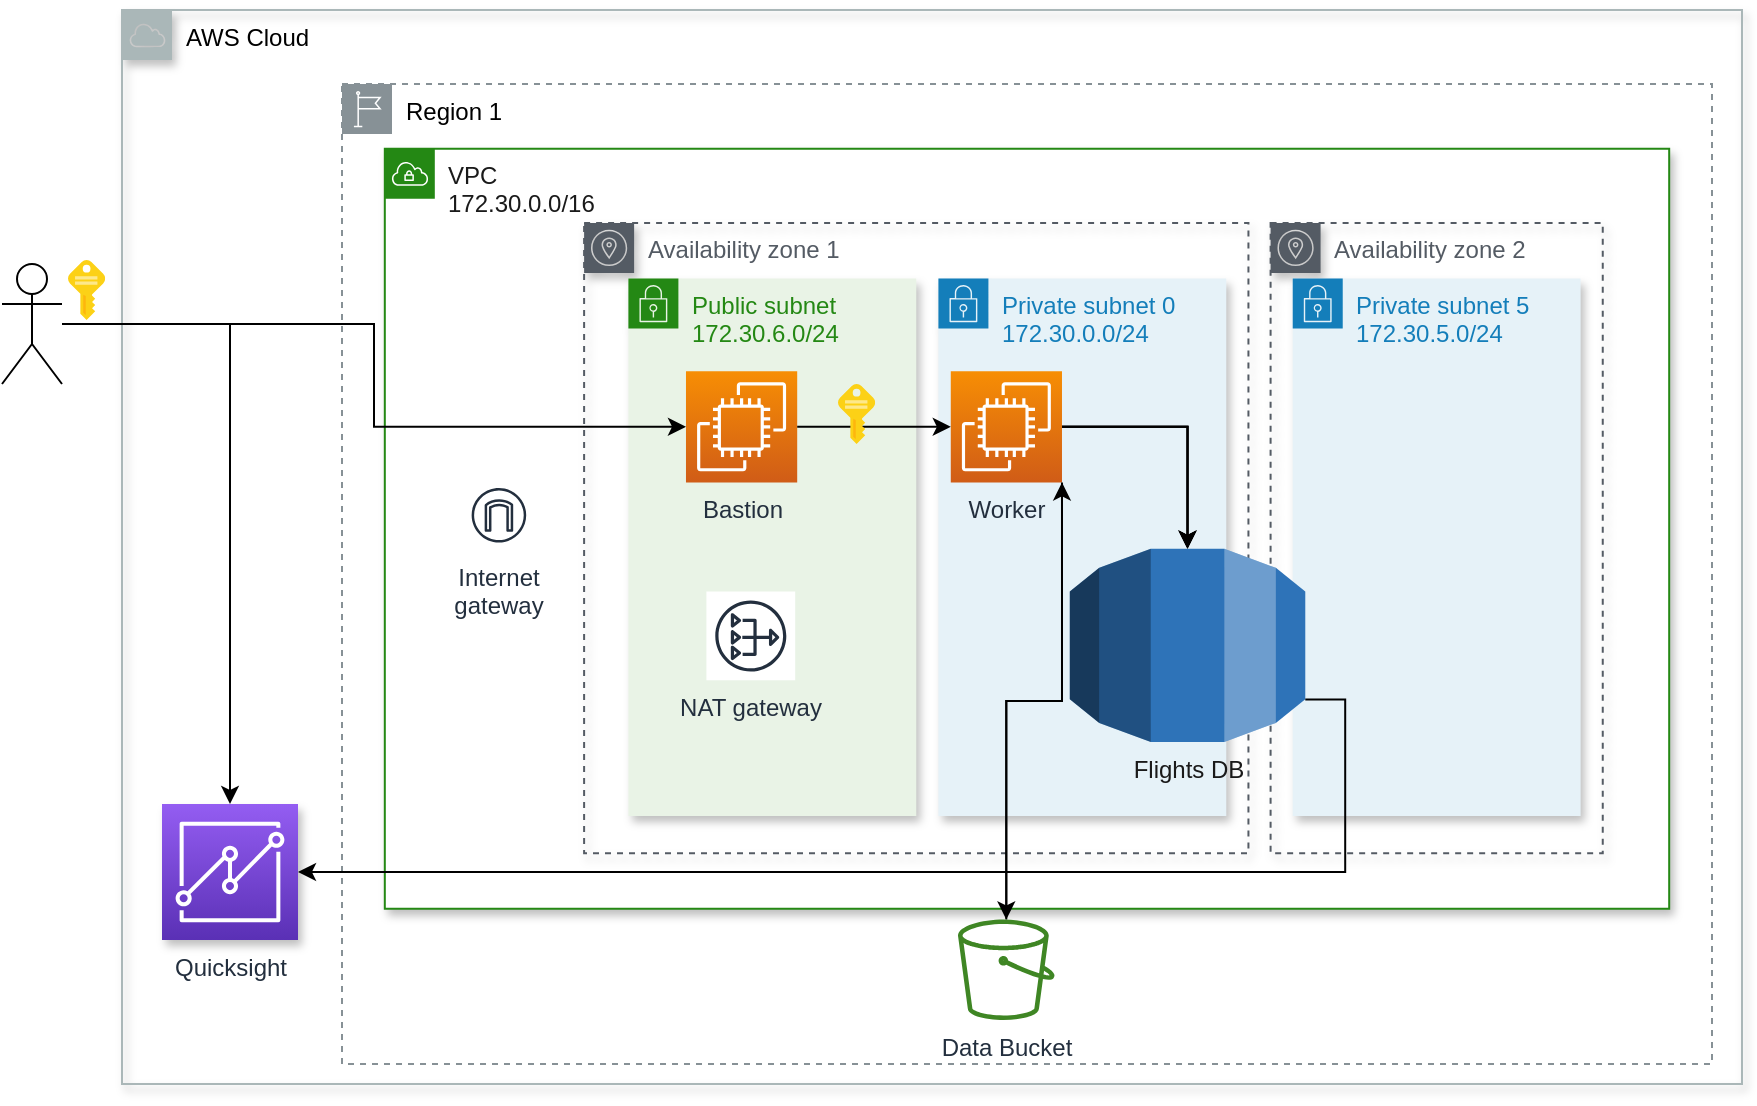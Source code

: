 <mxfile version="17.2.4" type="device" pages="2"><diagram id="jBRZ-w4oQYJ2oiS7Si7N" name="Arquitectura"><mxGraphModel dx="1030" dy="597" grid="1" gridSize="10" guides="1" tooltips="1" connect="1" arrows="1" fold="1" page="1" pageScale="1" pageWidth="827" pageHeight="1169" math="0" shadow="0"><root><mxCell id="0"/><mxCell id="1" parent="0"/><mxCell id="T9ACH9U5u6MyrkQV-5-f-17" value="AWS Cloud" style="sketch=0;outlineConnect=0;gradientColor=none;html=1;whiteSpace=wrap;fontSize=12;fontStyle=0;shape=mxgraph.aws4.group;grIcon=mxgraph.aws4.group_aws_cloud;strokeColor=#AAB7B8;fillColor=none;verticalAlign=top;align=left;spacingLeft=30;fontColor=#000000;dashed=0;shadow=1;" vertex="1" parent="1"><mxGeometry x="100" y="3" width="810" height="537" as="geometry"/></mxCell><mxCell id="T9ACH9U5u6MyrkQV-5-f-26" value="" style="group" vertex="1" connectable="0" parent="1"><mxGeometry x="210" y="40" width="685" height="510" as="geometry"/></mxCell><mxCell id="T9ACH9U5u6MyrkQV-5-f-10" value="Region 1" style="sketch=0;outlineConnect=0;gradientColor=none;html=1;whiteSpace=wrap;fontSize=12;fontStyle=0;shape=mxgraph.aws4.group;grIcon=mxgraph.aws4.group_region;strokeColor=#879196;fillColor=none;verticalAlign=top;align=left;spacingLeft=30;fontColor=#000000;dashed=1;shadow=0;" vertex="1" parent="T9ACH9U5u6MyrkQV-5-f-26"><mxGeometry width="685" height="490" as="geometry"/></mxCell><mxCell id="T9ACH9U5u6MyrkQV-5-f-11" value="" style="group" vertex="1" connectable="0" parent="T9ACH9U5u6MyrkQV-5-f-26"><mxGeometry x="21.406" y="32.4" width="642.188" height="380" as="geometry"/></mxCell><mxCell id="T9ACH9U5u6MyrkQV-5-f-1" value="VPC&amp;nbsp;&lt;br&gt;172.30.0.0/16" style="points=[[0,0],[0.25,0],[0.5,0],[0.75,0],[1,0],[1,0.25],[1,0.5],[1,0.75],[1,1],[0.75,1],[0.5,1],[0.25,1],[0,1],[0,0.75],[0,0.5],[0,0.25]];outlineConnect=0;gradientColor=none;html=1;whiteSpace=wrap;fontSize=12;fontStyle=0;container=0;pointerEvents=0;collapsible=0;recursiveResize=0;shape=mxgraph.aws4.group;grIcon=mxgraph.aws4.group_vpc;strokeColor=#248814;fillColor=default;verticalAlign=top;align=left;spacingLeft=30;fontColor=#1A1A1A;dashed=0;shadow=1;" vertex="1" parent="T9ACH9U5u6MyrkQV-5-f-11"><mxGeometry width="642.188" height="380" as="geometry"/></mxCell><mxCell id="T9ACH9U5u6MyrkQV-5-f-9" value="Availability zone 2" style="sketch=0;outlineConnect=0;gradientColor=none;html=1;whiteSpace=wrap;fontSize=12;fontStyle=0;shape=mxgraph.aws4.group;grIcon=mxgraph.aws4.group_availability_zone;strokeColor=#545B64;fillColor=none;verticalAlign=top;align=left;spacingLeft=30;fontColor=#545B64;dashed=1;shadow=1;" vertex="1" parent="T9ACH9U5u6MyrkQV-5-f-11"><mxGeometry x="442.888" y="37.073" width="166.083" height="315.122" as="geometry"/></mxCell><mxCell id="T9ACH9U5u6MyrkQV-5-f-8" value="Availability zone 1" style="sketch=0;outlineConnect=0;gradientColor=none;html=1;whiteSpace=wrap;fontSize=12;fontStyle=0;shape=mxgraph.aws4.group;grIcon=mxgraph.aws4.group_availability_zone;strokeColor=#545B64;fillColor=none;verticalAlign=top;align=left;spacingLeft=30;fontColor=#545B64;dashed=1;shadow=1;" vertex="1" parent="T9ACH9U5u6MyrkQV-5-f-11"><mxGeometry x="99.65" y="37.073" width="332.166" height="315.122" as="geometry"/></mxCell><mxCell id="T9ACH9U5u6MyrkQV-5-f-2" value="Public subnet&lt;br&gt;172.30.6.0/24" style="points=[[0,0],[0.25,0],[0.5,0],[0.75,0],[1,0],[1,0.25],[1,0.5],[1,0.75],[1,1],[0.75,1],[0.5,1],[0.25,1],[0,1],[0,0.75],[0,0.5],[0,0.25]];outlineConnect=0;gradientColor=none;html=1;whiteSpace=wrap;fontSize=12;fontStyle=0;container=1;pointerEvents=0;collapsible=0;recursiveResize=0;shape=mxgraph.aws4.group;grIcon=mxgraph.aws4.group_security_group;grStroke=0;strokeColor=#248814;fillColor=#E9F3E6;verticalAlign=top;align=left;spacingLeft=30;fontColor=#248814;shadow=1;perimeterSpacing=1;" vertex="1" parent="T9ACH9U5u6MyrkQV-5-f-11"><mxGeometry x="121.794" y="64.878" width="143.939" height="268.78" as="geometry"/></mxCell><mxCell id="T9ACH9U5u6MyrkQV-5-f-4" value="Bastion" style="sketch=0;points=[[0,0,0],[0.25,0,0],[0.5,0,0],[0.75,0,0],[1,0,0],[0,1,0],[0.25,1,0],[0.5,1,0],[0.75,1,0],[1,1,0],[0,0.25,0],[0,0.5,0],[0,0.75,0],[1,0.25,0],[1,0.5,0],[1,0.75,0]];outlineConnect=0;fontColor=#232F3E;gradientColor=#F78E04;gradientDirection=north;fillColor=#D05C17;strokeColor=#ffffff;dashed=0;verticalLabelPosition=bottom;verticalAlign=top;align=center;html=1;fontSize=12;fontStyle=0;aspect=fixed;shape=mxgraph.aws4.resourceIcon;resIcon=mxgraph.aws4.ec2;shadow=0;" vertex="1" parent="T9ACH9U5u6MyrkQV-5-f-2"><mxGeometry x="28.791" y="46.341" width="55.61" height="55.61" as="geometry"/></mxCell><mxCell id="T9ACH9U5u6MyrkQV-5-f-13" value="NAT gateway" style="sketch=0;outlineConnect=0;fontColor=#232F3E;gradientColor=none;strokeColor=#232F3E;fillColor=#ffffff;dashed=0;verticalLabelPosition=bottom;verticalAlign=top;align=center;html=1;fontSize=12;fontStyle=0;aspect=fixed;shape=mxgraph.aws4.resourceIcon;resIcon=mxgraph.aws4.nat_gateway;shadow=0;" vertex="1" parent="T9ACH9U5u6MyrkQV-5-f-2"><mxGeometry x="39" y="156.5" width="44.4" height="44.4" as="geometry"/></mxCell><mxCell id="T9ACH9U5u6MyrkQV-5-f-3" value="Internet&#10;gateway" style="sketch=0;outlineConnect=0;fontColor=#232F3E;gradientColor=none;strokeColor=#232F3E;fillColor=#ffffff;dashed=0;verticalLabelPosition=bottom;verticalAlign=top;align=center;html=1;fontSize=12;fontStyle=0;aspect=fixed;shape=mxgraph.aws4.resourceIcon;resIcon=mxgraph.aws4.internet_gateway;shadow=0;" vertex="1" parent="T9ACH9U5u6MyrkQV-5-f-11"><mxGeometry x="40" y="166.15" width="34.11" height="34.11" as="geometry"/></mxCell><mxCell id="T9ACH9U5u6MyrkQV-5-f-5" value="Private subnet 0&lt;br&gt;172.30.0.0/24" style="points=[[0,0],[0.25,0],[0.5,0],[0.75,0],[1,0],[1,0.25],[1,0.5],[1,0.75],[1,1],[0.75,1],[0.5,1],[0.25,1],[0,1],[0,0.75],[0,0.5],[0,0.25]];outlineConnect=0;gradientColor=none;html=1;whiteSpace=wrap;fontSize=12;fontStyle=0;container=1;pointerEvents=0;collapsible=0;recursiveResize=0;shape=mxgraph.aws4.group;grIcon=mxgraph.aws4.group_security_group;grStroke=0;strokeColor=#147EBA;fillColor=#E6F2F8;verticalAlign=top;align=left;spacingLeft=30;fontColor=#147EBA;dashed=0;shadow=1;" vertex="1" parent="T9ACH9U5u6MyrkQV-5-f-11"><mxGeometry x="276.805" y="64.878" width="143.939" height="268.78" as="geometry"/></mxCell><mxCell id="T9ACH9U5u6MyrkQV-5-f-6" value="Private subnet 5&lt;br&gt;172.30.5.0/24" style="points=[[0,0],[0.25,0],[0.5,0],[0.75,0],[1,0],[1,0.25],[1,0.5],[1,0.75],[1,1],[0.75,1],[0.5,1],[0.25,1],[0,1],[0,0.75],[0,0.5],[0,0.25]];outlineConnect=0;gradientColor=none;html=1;whiteSpace=wrap;fontSize=12;fontStyle=0;container=1;pointerEvents=0;collapsible=0;recursiveResize=0;shape=mxgraph.aws4.group;grIcon=mxgraph.aws4.group_security_group;grStroke=0;strokeColor=#147EBA;fillColor=#E6F2F8;verticalAlign=top;align=left;spacingLeft=30;fontColor=#147EBA;dashed=0;shadow=1;" vertex="1" parent="T9ACH9U5u6MyrkQV-5-f-11"><mxGeometry x="453.96" y="64.878" width="143.939" height="268.78" as="geometry"/></mxCell><mxCell id="T9ACH9U5u6MyrkQV-5-f-24" style="edgeStyle=orthogonalEdgeStyle;rounded=0;orthogonalLoop=1;jettySize=auto;html=1;entryX=0.5;entryY=0;entryDx=0;entryDy=0;entryPerimeter=0;fontColor=#000000;" edge="1" parent="T9ACH9U5u6MyrkQV-5-f-11" source="T9ACH9U5u6MyrkQV-5-f-7" target="T9ACH9U5u6MyrkQV-5-f-12"><mxGeometry relative="1" as="geometry"/></mxCell><mxCell id="T9ACH9U5u6MyrkQV-5-f-35" value="" style="edgeStyle=orthogonalEdgeStyle;rounded=0;orthogonalLoop=1;jettySize=auto;html=1;fontColor=#000000;" edge="1" parent="T9ACH9U5u6MyrkQV-5-f-11" source="T9ACH9U5u6MyrkQV-5-f-7" target="T9ACH9U5u6MyrkQV-5-f-12"><mxGeometry relative="1" as="geometry"/></mxCell><mxCell id="T9ACH9U5u6MyrkQV-5-f-43" value="" style="edgeStyle=orthogonalEdgeStyle;rounded=0;orthogonalLoop=1;jettySize=auto;html=1;fontColor=#000000;" edge="1" parent="T9ACH9U5u6MyrkQV-5-f-11" source="T9ACH9U5u6MyrkQV-5-f-7" target="T9ACH9U5u6MyrkQV-5-f-12"><mxGeometry relative="1" as="geometry"/></mxCell><mxCell id="T9ACH9U5u6MyrkQV-5-f-7" value="Worker" style="sketch=0;points=[[0,0,0],[0.25,0,0],[0.5,0,0],[0.75,0,0],[1,0,0],[0,1,0],[0.25,1,0],[0.5,1,0],[0.75,1,0],[1,1,0],[0,0.25,0],[0,0.5,0],[0,0.75,0],[1,0.25,0],[1,0.5,0],[1,0.75,0]];outlineConnect=0;fontColor=#232F3E;gradientColor=#F78E04;gradientDirection=north;fillColor=#D05C17;strokeColor=#ffffff;dashed=0;verticalLabelPosition=bottom;verticalAlign=top;align=center;html=1;fontSize=12;fontStyle=0;aspect=fixed;shape=mxgraph.aws4.resourceIcon;resIcon=mxgraph.aws4.ec2;shadow=0;" vertex="1" parent="T9ACH9U5u6MyrkQV-5-f-11"><mxGeometry x="282.98" y="111.22" width="55.61" height="55.61" as="geometry"/></mxCell><mxCell id="T9ACH9U5u6MyrkQV-5-f-12" value="Flights DB" style="outlineConnect=0;dashed=0;verticalLabelPosition=bottom;verticalAlign=top;align=center;html=1;shape=mxgraph.aws3.rds;fillColor=#2E73B8;gradientColor=none;shadow=0;fontColor=#1A1A1A;strokeColor=default;" vertex="1" parent="T9ACH9U5u6MyrkQV-5-f-11"><mxGeometry x="342.5" y="200" width="117.734" height="96.59" as="geometry"/></mxCell><mxCell id="T9ACH9U5u6MyrkQV-5-f-20" style="edgeStyle=orthogonalEdgeStyle;rounded=0;orthogonalLoop=1;jettySize=auto;html=1;fontColor=#000000;" edge="1" parent="T9ACH9U5u6MyrkQV-5-f-11" source="T9ACH9U5u6MyrkQV-5-f-4" target="T9ACH9U5u6MyrkQV-5-f-7"><mxGeometry relative="1" as="geometry"/></mxCell><mxCell id="T9ACH9U5u6MyrkQV-5-f-37" style="edgeStyle=orthogonalEdgeStyle;rounded=0;orthogonalLoop=1;jettySize=auto;html=1;entryX=1;entryY=1;entryDx=0;entryDy=0;entryPerimeter=0;fontColor=#000000;" edge="1" parent="T9ACH9U5u6MyrkQV-5-f-26" source="T9ACH9U5u6MyrkQV-5-f-14" target="T9ACH9U5u6MyrkQV-5-f-7"><mxGeometry relative="1" as="geometry"/></mxCell><mxCell id="T9ACH9U5u6MyrkQV-5-f-14" value="Data Bucket" style="sketch=0;outlineConnect=0;fontColor=#232F3E;gradientColor=none;fillColor=#3F8624;strokeColor=none;dashed=0;verticalLabelPosition=bottom;verticalAlign=top;align=center;html=1;fontSize=12;fontStyle=0;aspect=fixed;pointerEvents=1;shape=mxgraph.aws4.bucket;shadow=0;" vertex="1" parent="T9ACH9U5u6MyrkQV-5-f-26"><mxGeometry x="308" y="417.75" width="48.31" height="50.25" as="geometry"/></mxCell><mxCell id="T9ACH9U5u6MyrkQV-5-f-36" style="edgeStyle=orthogonalEdgeStyle;rounded=0;orthogonalLoop=1;jettySize=auto;html=1;exitX=1;exitY=1;exitDx=0;exitDy=0;exitPerimeter=0;fontColor=#000000;" edge="1" parent="T9ACH9U5u6MyrkQV-5-f-26" source="T9ACH9U5u6MyrkQV-5-f-7" target="T9ACH9U5u6MyrkQV-5-f-14"><mxGeometry relative="1" as="geometry"/></mxCell><mxCell id="T9ACH9U5u6MyrkQV-5-f-19" style="edgeStyle=orthogonalEdgeStyle;rounded=0;orthogonalLoop=1;jettySize=auto;html=1;fontColor=#000000;" edge="1" parent="1" source="T9ACH9U5u6MyrkQV-5-f-15" target="T9ACH9U5u6MyrkQV-5-f-4"><mxGeometry relative="1" as="geometry"/></mxCell><mxCell id="T9ACH9U5u6MyrkQV-5-f-28" style="edgeStyle=orthogonalEdgeStyle;rounded=0;orthogonalLoop=1;jettySize=auto;html=1;fontColor=#000000;" edge="1" parent="1" source="T9ACH9U5u6MyrkQV-5-f-15" target="T9ACH9U5u6MyrkQV-5-f-18"><mxGeometry relative="1" as="geometry"/></mxCell><mxCell id="T9ACH9U5u6MyrkQV-5-f-15" value="" style="shape=umlActor;verticalLabelPosition=bottom;verticalAlign=top;html=1;outlineConnect=0;shadow=0;fontColor=#1A1A1A;strokeColor=default;fillColor=default;" vertex="1" parent="1"><mxGeometry x="40" y="130" width="30" height="60" as="geometry"/></mxCell><mxCell id="T9ACH9U5u6MyrkQV-5-f-16" value="" style="sketch=0;aspect=fixed;html=1;points=[];align=center;image;fontSize=12;image=img/lib/mscae/Key.svg;shadow=0;fontColor=#1A1A1A;strokeColor=default;fillColor=default;" vertex="1" parent="1"><mxGeometry x="73" y="128" width="18.6" height="30" as="geometry"/></mxCell><mxCell id="T9ACH9U5u6MyrkQV-5-f-18" value="Quicksight" style="sketch=0;points=[[0,0,0],[0.25,0,0],[0.5,0,0],[0.75,0,0],[1,0,0],[0,1,0],[0.25,1,0],[0.5,1,0],[0.75,1,0],[1,1,0],[0,0.25,0],[0,0.5,0],[0,0.75,0],[1,0.25,0],[1,0.5,0],[1,0.75,0]];outlineConnect=0;fontColor=#232F3E;gradientColor=#945DF2;gradientDirection=north;fillColor=#5A30B5;strokeColor=#ffffff;dashed=0;verticalLabelPosition=bottom;verticalAlign=top;align=center;html=1;fontSize=12;fontStyle=0;aspect=fixed;shape=mxgraph.aws4.resourceIcon;resIcon=mxgraph.aws4.quicksight;shadow=1;" vertex="1" parent="1"><mxGeometry x="120" y="400" width="68" height="68" as="geometry"/></mxCell><mxCell id="T9ACH9U5u6MyrkQV-5-f-29" value="" style="sketch=0;aspect=fixed;html=1;points=[];align=center;image;fontSize=12;image=img/lib/mscae/Key.svg;shadow=0;fontColor=#1A1A1A;strokeColor=default;fillColor=default;" vertex="1" parent="1"><mxGeometry x="458" y="190" width="18.6" height="30" as="geometry"/></mxCell><mxCell id="T9ACH9U5u6MyrkQV-5-f-42" style="edgeStyle=orthogonalEdgeStyle;rounded=0;orthogonalLoop=1;jettySize=auto;html=1;exitX=1;exitY=0.78;exitDx=0;exitDy=0;exitPerimeter=0;entryX=1;entryY=0.5;entryDx=0;entryDy=0;entryPerimeter=0;fontColor=#000000;" edge="1" parent="1" source="T9ACH9U5u6MyrkQV-5-f-12" target="T9ACH9U5u6MyrkQV-5-f-18"><mxGeometry relative="1" as="geometry"/></mxCell></root></mxGraphModel></diagram><diagram id="SJJ00Not680jP1QJvEGL" name="FlujoDatos"><mxGraphModel dx="1030" dy="597" grid="1" gridSize="10" guides="1" tooltips="1" connect="1" arrows="1" fold="1" page="1" pageScale="1" pageWidth="827" pageHeight="1169" math="0" shadow="0"><root><mxCell id="0"/><mxCell id="1" parent="0"/><mxCell id="v8kr7WYCG2wakeBCCHuE-2" value="" style="group" vertex="1" connectable="0" parent="1"><mxGeometry x="20" y="71" width="790" height="459" as="geometry"/></mxCell><mxCell id="IOQCPaJped_Rujn3YkNp-35" style="edgeStyle=orthogonalEdgeStyle;rounded=0;orthogonalLoop=1;jettySize=auto;html=1;entryX=0;entryY=0.78;entryDx=0;entryDy=0;entryPerimeter=0;fontColor=#000000;exitX=1;exitY=0.5;exitDx=0;exitDy=0;exitPerimeter=0;" edge="1" parent="v8kr7WYCG2wakeBCCHuE-2" source="IOQCPaJped_Rujn3YkNp-1"><mxGeometry relative="1" as="geometry"><mxPoint x="406.367" y="282.695" as="sourcePoint"/><mxPoint x="610.024" y="236.795" as="targetPoint"/></mxGeometry></mxCell><mxCell id="IOQCPaJped_Rujn3YkNp-1" value="Worker" style="sketch=0;points=[[0,0,0],[0.25,0,0],[0.5,0,0],[0.75,0,0],[1,0,0],[0,1,0],[0.25,1,0],[0.5,1,0],[0.75,1,0],[1,1,0],[0,0.25,0],[0,0.5,0],[0,0.75,0],[1,0.25,0],[1,0.5,0],[1,0.75,0]];outlineConnect=0;fontColor=#232F3E;gradientColor=#F78E04;gradientDirection=north;fillColor=#D05C17;strokeColor=#ffffff;dashed=0;verticalLabelPosition=bottom;verticalAlign=top;align=center;html=1;fontSize=12;fontStyle=0;aspect=fixed;shape=mxgraph.aws4.resourceIcon;resIcon=mxgraph.aws4.ec2;shadow=0;" vertex="1" parent="v8kr7WYCG2wakeBCCHuE-2"><mxGeometry x="227.338" y="156.04" width="149.254" height="149.254" as="geometry"/></mxCell><mxCell id="IOQCPaJped_Rujn3YkNp-13" style="edgeStyle=orthogonalEdgeStyle;rounded=0;orthogonalLoop=1;jettySize=auto;html=1;entryX=0;entryY=0.75;entryDx=0;entryDy=0;fontColor=#000000;" edge="1" parent="v8kr7WYCG2wakeBCCHuE-2" target="IOQCPaJped_Rujn3YkNp-3"><mxGeometry relative="1" as="geometry"><mxPoint x="27.47" y="161.106" as="sourcePoint"/></mxGeometry></mxCell><mxCell id="IOQCPaJped_Rujn3YkNp-2" value="Data Bucket" style="sketch=0;outlineConnect=0;fontColor=#232F3E;gradientColor=none;fillColor=#3F8624;strokeColor=none;dashed=0;verticalLabelPosition=bottom;verticalAlign=top;align=center;html=1;fontSize=12;fontStyle=0;aspect=fixed;pointerEvents=1;shape=mxgraph.aws4.bucket;shadow=0;" vertex="1" parent="v8kr7WYCG2wakeBCCHuE-2"><mxGeometry y="165.159" width="69.528" height="72.31" as="geometry"/></mxCell><mxCell id="IOQCPaJped_Rujn3YkNp-44" style="edgeStyle=orthogonalEdgeStyle;rounded=0;orthogonalLoop=1;jettySize=auto;html=1;exitX=0;exitY=0.75;exitDx=0;exitDy=0;exitPerimeter=0;fontColor=#000000;" edge="1" parent="v8kr7WYCG2wakeBCCHuE-2" source="IOQCPaJped_Rujn3YkNp-1" target="IOQCPaJped_Rujn3YkNp-2"><mxGeometry relative="1" as="geometry"/></mxCell><mxCell id="IOQCPaJped_Rujn3YkNp-18" style="edgeStyle=orthogonalEdgeStyle;rounded=0;orthogonalLoop=1;jettySize=auto;html=1;entryX=0.25;entryY=0;entryDx=0;entryDy=0;entryPerimeter=0;fontColor=#000000;exitX=1;exitY=0.75;exitDx=0;exitDy=0;" edge="1" parent="v8kr7WYCG2wakeBCCHuE-2" source="IOQCPaJped_Rujn3YkNp-3" target="IOQCPaJped_Rujn3YkNp-1"><mxGeometry relative="1" as="geometry"><mxPoint x="264.281" y="47.623" as="sourcePoint"/></mxGeometry></mxCell><mxCell id="IOQCPaJped_Rujn3YkNp-3" value="Raw data" style="shape=image;html=1;verticalAlign=top;verticalLabelPosition=bottom;labelBackgroundColor=#ffffff;imageAspect=0;aspect=fixed;image=https://cdn1.iconfinder.com/data/icons/bootstrap-vol-3/16/filetype-csv-128.png;shadow=0;fontColor=#000000;strokeColor=default;fillColor=default;" vertex="1" parent="v8kr7WYCG2wakeBCCHuE-2"><mxGeometry x="188.501" width="57.477" height="57.477" as="geometry"/></mxCell><mxCell id="IOQCPaJped_Rujn3YkNp-32" style="edgeStyle=orthogonalEdgeStyle;rounded=0;orthogonalLoop=1;jettySize=auto;html=1;entryX=1;entryY=0.5;entryDx=0;entryDy=0;entryPerimeter=0;fontColor=#000000;" edge="1" parent="v8kr7WYCG2wakeBCCHuE-2"><mxGeometry relative="1" as="geometry"><mxPoint x="605.288" y="186.944" as="sourcePoint"/><mxPoint x="378.897" y="186.944" as="targetPoint"/></mxGeometry></mxCell><mxCell id="IOQCPaJped_Rujn3YkNp-41" style="edgeStyle=orthogonalEdgeStyle;rounded=0;orthogonalLoop=1;jettySize=auto;html=1;exitX=0.5;exitY=1;exitDx=0;exitDy=0;exitPerimeter=0;entryX=1;entryY=0.75;entryDx=0;entryDy=0;entryPerimeter=0;fontColor=#000000;" edge="1" parent="v8kr7WYCG2wakeBCCHuE-2" target="IOQCPaJped_Rujn3YkNp-1"><mxGeometry relative="1" as="geometry"><mxPoint x="666.859" y="262.43" as="sourcePoint"/></mxGeometry></mxCell><mxCell id="IOQCPaJped_Rujn3YkNp-5" value="Flights DB" style="outlineConnect=0;dashed=0;verticalLabelPosition=bottom;verticalAlign=top;align=center;html=1;shape=mxgraph.aws3.rds;fillColor=#2E73B8;gradientColor=none;shadow=0;fontColor=#000000;strokeColor=default;" vertex="1" parent="v8kr7WYCG2wakeBCCHuE-2"><mxGeometry x="610.971" y="110.444" width="118.405" height="131.722" as="geometry"/></mxCell><mxCell id="IOQCPaJped_Rujn3YkNp-21" style="edgeStyle=orthogonalEdgeStyle;rounded=0;orthogonalLoop=1;jettySize=auto;html=1;fontColor=#000000;" edge="1" parent="v8kr7WYCG2wakeBCCHuE-2"><mxGeometry relative="1" as="geometry"><mxPoint x="472.674" y="49.649" as="sourcePoint"/><mxPoint x="666.859" y="145.907" as="targetPoint"/></mxGeometry></mxCell><mxCell id="IOQCPaJped_Rujn3YkNp-8" value="Aggregated data" style="shape=image;html=1;verticalAlign=top;verticalLabelPosition=bottom;labelBackgroundColor=#ffffff;imageAspect=0;aspect=fixed;image=https://cdn2.iconfinder.com/data/icons/crystalproject/Open-Office-Icons/stock_insert-rows.png;shadow=0;fontColor=#000000;strokeColor=default;fillColor=default;" vertex="1" parent="v8kr7WYCG2wakeBCCHuE-2"><mxGeometry x="472.674" y="12.159" width="46.352" height="46.352" as="geometry"/></mxCell><mxCell id="IOQCPaJped_Rujn3YkNp-20" style="edgeStyle=orthogonalEdgeStyle;rounded=0;orthogonalLoop=1;jettySize=auto;html=1;entryX=0;entryY=0.75;entryDx=0;entryDy=0;fontColor=#000000;exitX=0.75;exitY=0;exitDx=0;exitDy=0;exitPerimeter=0;" edge="1" parent="v8kr7WYCG2wakeBCCHuE-2" source="IOQCPaJped_Rujn3YkNp-1" target="IOQCPaJped_Rujn3YkNp-8"><mxGeometry relative="1" as="geometry"/></mxCell><mxCell id="IOQCPaJped_Rujn3YkNp-11" value="1" style="ellipse;whiteSpace=wrap;html=1;aspect=fixed;strokeWidth=2;fontFamily=Tahoma;spacingBottom=4;spacingRight=2;strokeColor=#d3d3d3;shadow=0;fontColor=#000000;fillColor=default;" vertex="1" parent="v8kr7WYCG2wakeBCCHuE-2"><mxGeometry x="69.149" y="145.907" width="27.811" height="27.811" as="geometry"/></mxCell><mxCell id="IOQCPaJped_Rujn3YkNp-24" value="1" style="ellipse;whiteSpace=wrap;html=1;aspect=fixed;strokeWidth=2;fontFamily=Tahoma;spacingBottom=4;spacingRight=2;strokeColor=#d3d3d3;shadow=0;fontColor=#000000;fillColor=default;" vertex="1" parent="v8kr7WYCG2wakeBCCHuE-2"><mxGeometry x="254.808" y="32.424" width="27.811" height="27.811" as="geometry"/></mxCell><mxCell id="IOQCPaJped_Rujn3YkNp-26" value="2" style="ellipse;whiteSpace=wrap;html=1;aspect=fixed;strokeWidth=2;fontFamily=Tahoma;spacingBottom=4;spacingRight=2;strokeColor=#d3d3d3;shadow=0;fontColor=#000000;fillColor=default;" vertex="1" parent="v8kr7WYCG2wakeBCCHuE-2"><mxGeometry x="347.638" y="123.616" width="27.811" height="27.811" as="geometry"/></mxCell><mxCell id="IOQCPaJped_Rujn3YkNp-27" value="2" style="ellipse;whiteSpace=wrap;html=1;aspect=fixed;strokeWidth=2;fontFamily=Tahoma;spacingBottom=4;spacingRight=2;strokeColor=#d3d3d3;shadow=0;fontColor=#000000;fillColor=default;" vertex="1" parent="v8kr7WYCG2wakeBCCHuE-2"><mxGeometry x="526.667" y="34.45" width="27.811" height="27.811" as="geometry"/></mxCell><mxCell id="IOQCPaJped_Rujn3YkNp-28" value="Year data" style="shape=image;html=1;verticalAlign=top;verticalLabelPosition=bottom;labelBackgroundColor=#ffffff;imageAspect=0;aspect=fixed;image=https://cdn2.iconfinder.com/data/icons/crystalproject/Open-Office-Icons/stock_select-row.png;shadow=0;fontColor=#000000;strokeColor=default;fillColor=default;" vertex="1" parent="v8kr7WYCG2wakeBCCHuE-2"><mxGeometry x="521.93" y="112.47" width="43.571" height="43.571" as="geometry"/></mxCell><mxCell id="IOQCPaJped_Rujn3YkNp-33" value="3" style="ellipse;whiteSpace=wrap;html=1;aspect=fixed;strokeWidth=2;fontFamily=Tahoma;spacingBottom=4;spacingRight=2;strokeColor=#d3d3d3;shadow=0;fontColor=#000000;fillColor=default;" vertex="1" parent="v8kr7WYCG2wakeBCCHuE-2"><mxGeometry x="571.187" y="172.252" width="27.811" height="27.811" as="geometry"/></mxCell><mxCell id="IOQCPaJped_Rujn3YkNp-34" value="Update &lt;br&gt;anomly data" style="shape=image;html=1;verticalAlign=top;verticalLabelPosition=bottom;labelBackgroundColor=#ffffff;imageAspect=0;aspect=fixed;image=https://cdn2.iconfinder.com/data/icons/vivid/48/pencil-128.png;shadow=0;fontColor=#000000;strokeColor=default;fillColor=default;" vertex="1" parent="v8kr7WYCG2wakeBCCHuE-2"><mxGeometry x="416.787" y="194.543" width="35.228" height="35.228" as="geometry"/></mxCell><mxCell id="IOQCPaJped_Rujn3YkNp-36" value="4" style="ellipse;whiteSpace=wrap;html=1;aspect=fixed;strokeWidth=2;fontFamily=Tahoma;spacingBottom=4;spacingRight=2;strokeColor=#d3d3d3;shadow=0;fontColor=#000000;fillColor=default;" vertex="1" parent="v8kr7WYCG2wakeBCCHuE-2"><mxGeometry x="382.58" y="219.94" width="27.811" height="27.811" as="geometry"/></mxCell><mxCell id="IOQCPaJped_Rujn3YkNp-39" value="Ploting data" style="shape=image;html=1;verticalAlign=top;verticalLabelPosition=bottom;labelBackgroundColor=#ffffff;imageAspect=0;aspect=fixed;image=https://cdn2.iconfinder.com/data/icons/crystalproject/Open-Office-Icons/stock_select-row.png;shadow=0;fontColor=#000000;strokeColor=default;fillColor=default;direction=south;" vertex="1" parent="v8kr7WYCG2wakeBCCHuE-2"><mxGeometry x="562.662" y="266.483" width="43.571" height="43.571" as="geometry"/></mxCell><mxCell id="IOQCPaJped_Rujn3YkNp-42" value="5" style="ellipse;whiteSpace=wrap;html=1;aspect=fixed;strokeWidth=2;fontFamily=Tahoma;spacingBottom=4;spacingRight=2;strokeColor=#d3d3d3;shadow=0;fontColor=#000000;fillColor=default;" vertex="1" parent="v8kr7WYCG2wakeBCCHuE-2"><mxGeometry x="611.445" y="250.285" width="27.811" height="27.811" as="geometry"/></mxCell><mxCell id="IOQCPaJped_Rujn3YkNp-43" value="PNG Plots" style="shape=image;html=1;verticalAlign=top;verticalLabelPosition=bottom;labelBackgroundColor=#ffffff;imageAspect=0;aspect=fixed;image=https://cdn1.iconfinder.com/data/icons/bootstrap-vol-3/16/filetype-png-128.png;shadow=0;fontColor=#000000;strokeColor=default;fillColor=default;" vertex="1" parent="v8kr7WYCG2wakeBCCHuE-2"><mxGeometry x="142.086" y="286.748" width="52.842" height="52.842" as="geometry"/></mxCell><mxCell id="IOQCPaJped_Rujn3YkNp-45" value="6" style="ellipse;whiteSpace=wrap;html=1;aspect=fixed;strokeWidth=2;fontFamily=Tahoma;spacingBottom=4;spacingRight=2;strokeColor=#d3d3d3;shadow=0;fontColor=#000000;fillColor=default;" vertex="1" parent="v8kr7WYCG2wakeBCCHuE-2"><mxGeometry x="188.501" y="256.43" width="27.811" height="27.811" as="geometry"/></mxCell><mxCell id="IOQCPaJped_Rujn3YkNp-50" value="Dashboard data" style="shape=image;html=1;verticalAlign=top;verticalLabelPosition=bottom;labelBackgroundColor=#ffffff;imageAspect=0;aspect=fixed;image=https://cdn2.iconfinder.com/data/icons/crystalproject/Open-Office-Icons/stock_select-row.png;shadow=0;fontColor=#000000;strokeColor=default;fillColor=default;" vertex="1" parent="v8kr7WYCG2wakeBCCHuE-2"><mxGeometry x="710.432" y="301.947" width="43.571" height="43.571" as="geometry"/></mxCell><mxCell id="v8kr7WYCG2wakeBCCHuE-1" value="Quicksight" style="sketch=0;points=[[0,0,0],[0.25,0,0],[0.5,0,0],[0.75,0,0],[1,0,0],[0,1,0],[0.25,1,0],[0.5,1,0],[0.75,1,0],[1,1,0],[0,0.25,0],[0,0.5,0],[0,0.75,0],[1,0.25,0],[1,0.5,0],[1,0.75,0]];outlineConnect=0;fontColor=#232F3E;gradientColor=#945DF2;gradientDirection=north;fillColor=#5A30B5;strokeColor=#ffffff;dashed=0;verticalLabelPosition=bottom;verticalAlign=top;align=center;html=1;fontSize=12;fontStyle=0;aspect=fixed;shape=mxgraph.aws4.resourceIcon;resIcon=mxgraph.aws4.quicksight;shadow=0;" vertex="1" parent="v8kr7WYCG2wakeBCCHuE-2"><mxGeometry x="716.115" y="379.967" width="72.31" height="72.31" as="geometry"/></mxCell><mxCell id="IOQCPaJped_Rujn3YkNp-49" style="edgeStyle=orthogonalEdgeStyle;rounded=0;orthogonalLoop=1;jettySize=auto;html=1;exitX=1;exitY=0.78;exitDx=0;exitDy=0;exitPerimeter=0;fontColor=#000000;" edge="1" parent="v8kr7WYCG2wakeBCCHuE-2" source="IOQCPaJped_Rujn3YkNp-5" target="v8kr7WYCG2wakeBCCHuE-1"><mxGeometry relative="1" as="geometry"><mxPoint x="751.201" y="380.99" as="targetPoint"/></mxGeometry></mxCell><mxCell id="IOQCPaJped_Rujn3YkNp-51" value="7" style="ellipse;whiteSpace=wrap;html=1;aspect=fixed;strokeWidth=2;fontFamily=Tahoma;spacingBottom=4;spacingRight=2;strokeColor=#d3d3d3;shadow=0;fontColor=#000000;fillColor=default;" vertex="1" parent="v8kr7WYCG2wakeBCCHuE-2"><mxGeometry x="739.849" y="220.901" width="27.811" height="27.811" as="geometry"/></mxCell></root></mxGraphModel></diagram></mxfile>
